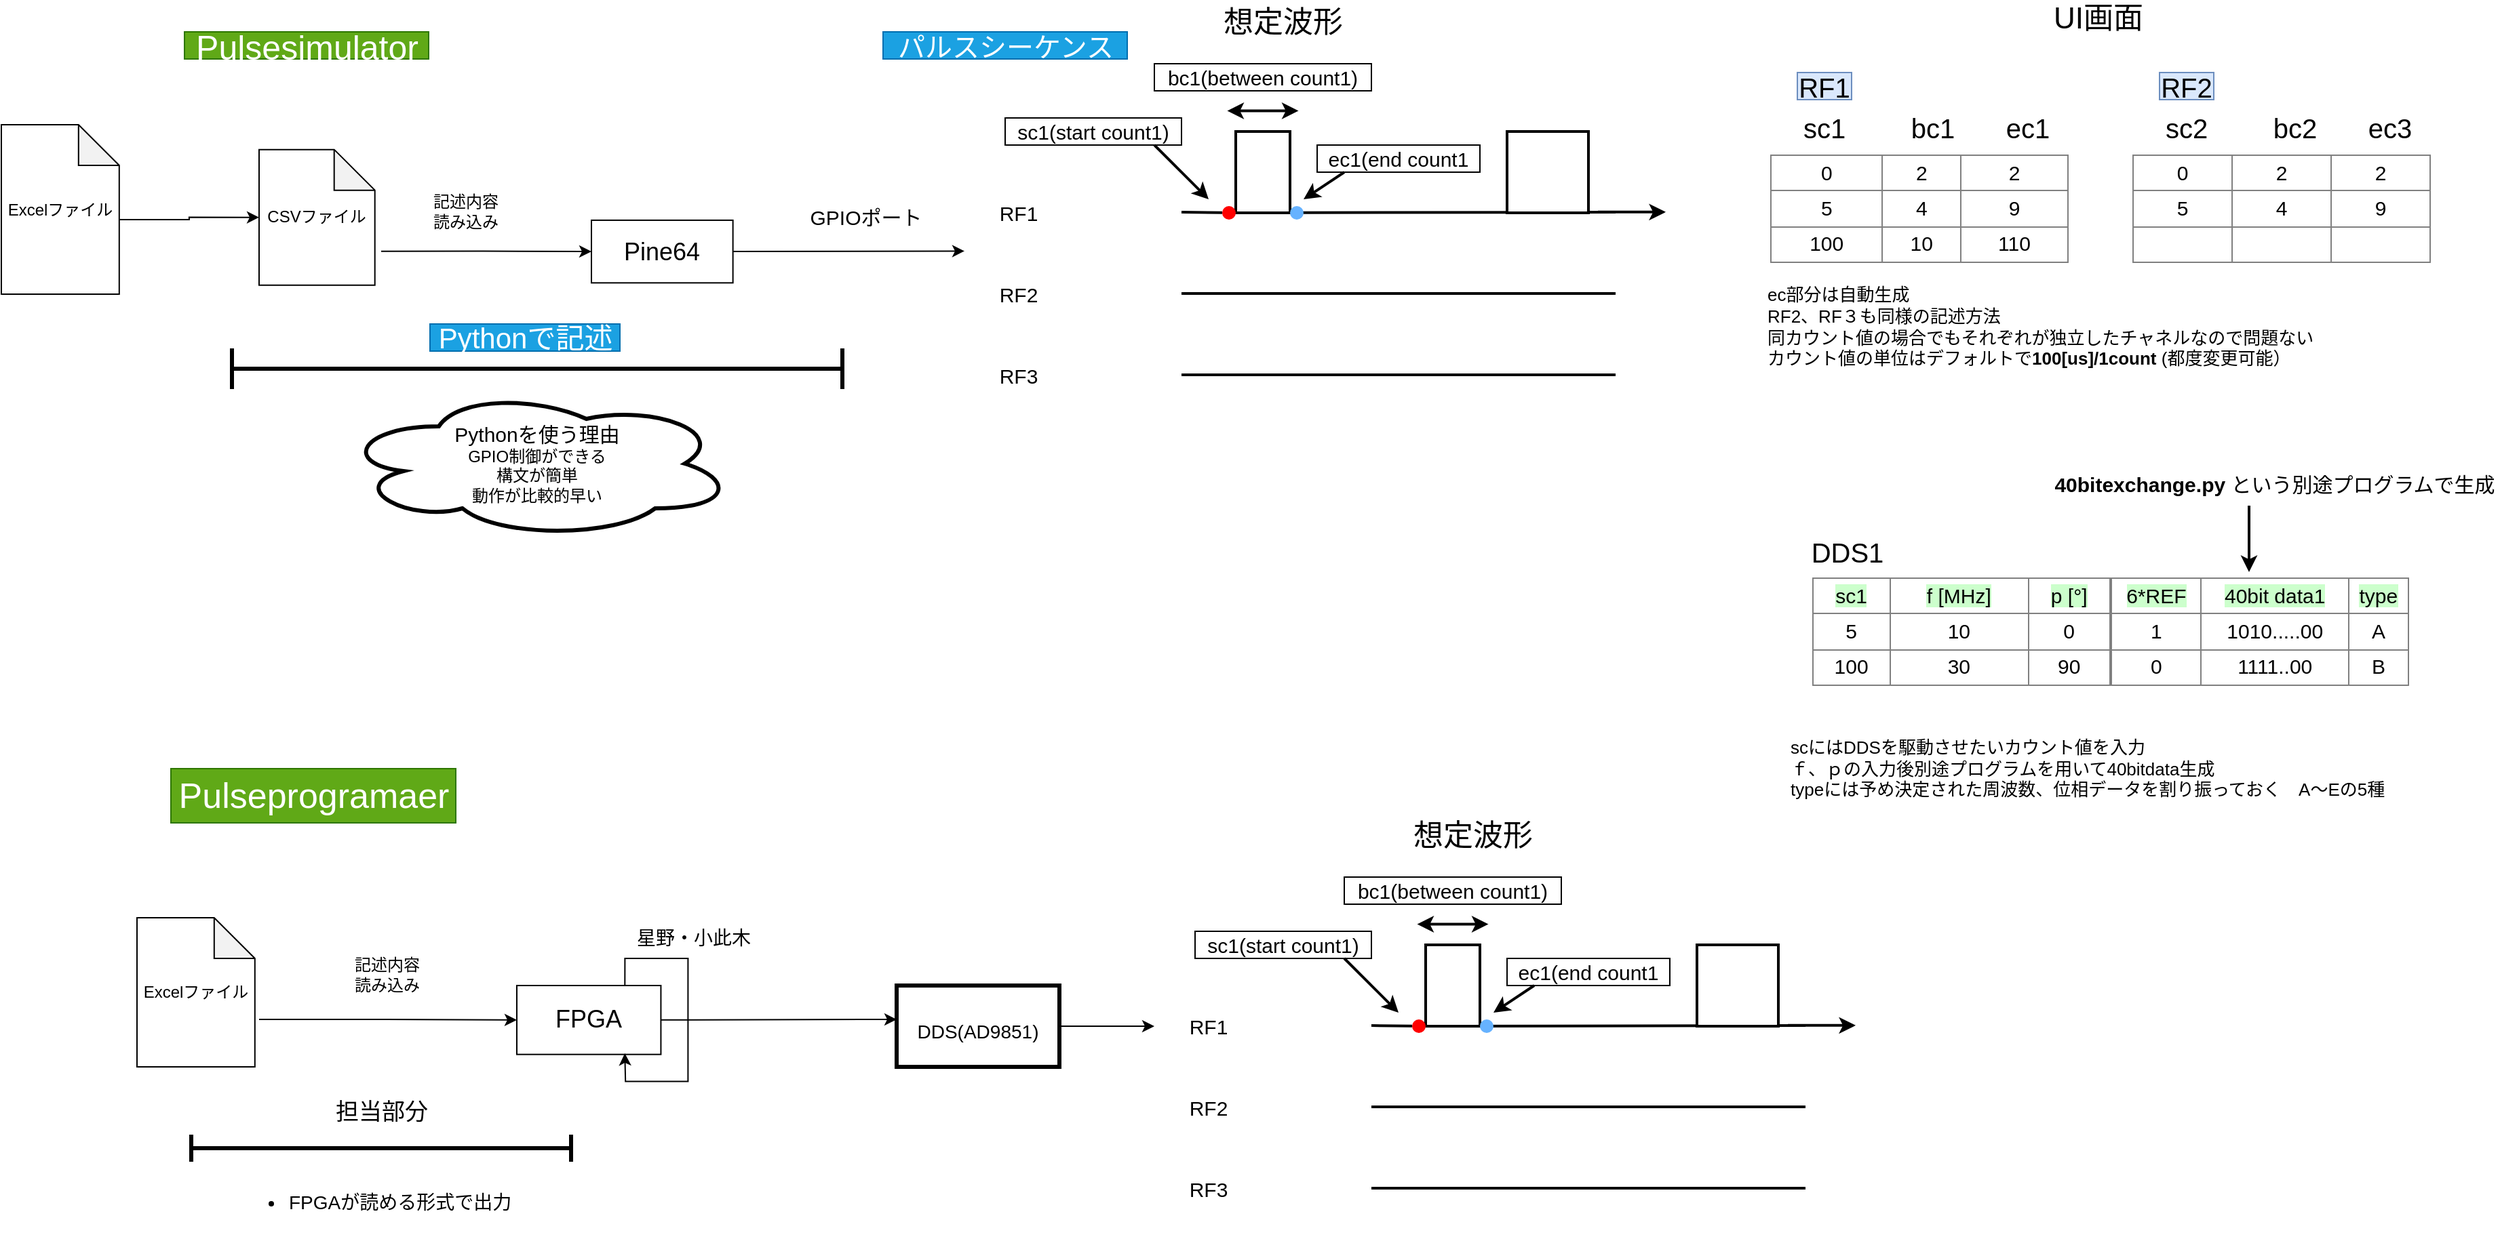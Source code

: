 <mxfile version="13.1.3">
    <diagram id="6hGFLwfOUW9BJ-s0fimq" name="Page-1">
        <mxGraphModel dx="1959" dy="562" grid="1" gridSize="10" guides="1" tooltips="1" connect="1" arrows="1" fold="1" page="1" pageScale="1" pageWidth="827" pageHeight="1169" math="0" shadow="0">
            <root>
                <mxCell id="0"/>
                <mxCell id="1" parent="0"/>
                <mxCell id="11" value="&lt;table border=&quot;1&quot; width=&quot;100%&quot; style=&quot;width: 100% ; height: 100% ; border-collapse: collapse&quot;&gt;&lt;tbody&gt;&lt;tr&gt;&lt;td align=&quot;center&quot;&gt;0&lt;/td&gt;&lt;td align=&quot;center&quot;&gt;2&lt;/td&gt;&lt;td align=&quot;center&quot;&gt;2&lt;/td&gt;&lt;/tr&gt;&lt;tr&gt;&lt;td align=&quot;center&quot;&gt;5&lt;/td&gt;&lt;td align=&quot;center&quot;&gt;4&lt;/td&gt;&lt;td align=&quot;center&quot;&gt;9&lt;/td&gt;&lt;/tr&gt;&lt;tr&gt;&lt;td align=&quot;center&quot;&gt;100&lt;/td&gt;&lt;td align=&quot;center&quot;&gt;10&lt;/td&gt;&lt;td align=&quot;center&quot;&gt;110&lt;/td&gt;&lt;/tr&gt;&lt;/tbody&gt;&lt;/table&gt;" style="text;html=1;strokeColor=none;fillColor=none;overflow=fill;fontSize=15;" vertex="1" parent="1">
                    <mxGeometry x="1164" y="116.5" width="220" height="80" as="geometry"/>
                </mxCell>
                <mxCell id="12" value="sc1" style="text;html=1;strokeColor=none;fillColor=none;align=center;verticalAlign=middle;whiteSpace=wrap;rounded=0;fontSize=20;" vertex="1" parent="1">
                    <mxGeometry x="1184" y="86.5" width="40" height="20" as="geometry"/>
                </mxCell>
                <mxCell id="13" value="bc1" style="text;html=1;strokeColor=none;fillColor=none;align=center;verticalAlign=middle;whiteSpace=wrap;rounded=0;fontSize=20;" vertex="1" parent="1">
                    <mxGeometry x="1264" y="86.5" width="40" height="20" as="geometry"/>
                </mxCell>
                <mxCell id="14" value="ec1" style="text;html=1;strokeColor=none;fillColor=none;align=center;verticalAlign=middle;whiteSpace=wrap;rounded=0;fontSize=20;" vertex="1" parent="1">
                    <mxGeometry x="1334" y="86.5" width="40" height="20" as="geometry"/>
                </mxCell>
                <mxCell id="15" value="RF1" style="text;html=1;strokeColor=#6c8ebf;fillColor=#dae8fc;align=center;verticalAlign=middle;whiteSpace=wrap;rounded=0;fontSize=20;" vertex="1" parent="1">
                    <mxGeometry x="1184" y="56.5" width="40" height="20" as="geometry"/>
                </mxCell>
                <mxCell id="16" value="ec部分は自動生成&lt;br style=&quot;font-size: 13px;&quot;&gt;RF2、RF３も同様の記述方法&lt;br style=&quot;font-size: 13px;&quot;&gt;&lt;div style=&quot;font-size: 13px;&quot;&gt;同カウント値の場合でもそれぞれが独立したチャネルなので問題ない&lt;br style=&quot;font-size: 13px;&quot;&gt;カウント値の単位はデフォルトで&lt;b style=&quot;font-size: 13px;&quot;&gt;100[us]/1count &lt;/b&gt;(都度変更可能）&lt;/div&gt;" style="text;html=1;strokeColor=none;fillColor=none;align=left;verticalAlign=middle;whiteSpace=wrap;rounded=0;fontSize=13;" vertex="1" parent="1">
                    <mxGeometry x="1160" y="213.5" width="418" height="60" as="geometry"/>
                </mxCell>
                <mxCell id="17" value="&lt;table border=&quot;1&quot; width=&quot;100%&quot; style=&quot;width: 100% ; height: 100% ; border-collapse: collapse&quot;&gt;&lt;tbody&gt;&lt;tr&gt;&lt;td align=&quot;center&quot;&gt;0&lt;/td&gt;&lt;td align=&quot;center&quot;&gt;2&lt;/td&gt;&lt;td align=&quot;center&quot;&gt;2&lt;/td&gt;&lt;/tr&gt;&lt;tr&gt;&lt;td align=&quot;center&quot;&gt;5&lt;/td&gt;&lt;td align=&quot;center&quot;&gt;4&lt;/td&gt;&lt;td align=&quot;center&quot;&gt;9&lt;/td&gt;&lt;/tr&gt;&lt;tr&gt;&lt;td align=&quot;center&quot;&gt;&lt;br&gt;&lt;/td&gt;&lt;td align=&quot;center&quot;&gt;&lt;br&gt;&lt;/td&gt;&lt;td align=&quot;center&quot;&gt;&lt;br&gt;&lt;/td&gt;&lt;/tr&gt;&lt;/tbody&gt;&lt;/table&gt;" style="text;html=1;strokeColor=none;fillColor=none;overflow=fill;fontSize=15;" vertex="1" parent="1">
                    <mxGeometry x="1431" y="116.5" width="220" height="80" as="geometry"/>
                </mxCell>
                <mxCell id="18" value="sc2" style="text;html=1;strokeColor=none;fillColor=none;align=center;verticalAlign=middle;whiteSpace=wrap;rounded=0;fontSize=20;" vertex="1" parent="1">
                    <mxGeometry x="1451" y="86.5" width="40" height="20" as="geometry"/>
                </mxCell>
                <mxCell id="19" value="bc2" style="text;html=1;strokeColor=none;fillColor=none;align=center;verticalAlign=middle;whiteSpace=wrap;rounded=0;fontSize=20;" vertex="1" parent="1">
                    <mxGeometry x="1531" y="86.5" width="40" height="20" as="geometry"/>
                </mxCell>
                <mxCell id="20" value="ec3" style="text;html=1;strokeColor=none;fillColor=none;align=center;verticalAlign=middle;whiteSpace=wrap;rounded=0;fontSize=20;" vertex="1" parent="1">
                    <mxGeometry x="1601" y="86.5" width="40" height="20" as="geometry"/>
                </mxCell>
                <mxCell id="21" value="RF2" style="text;html=1;strokeColor=#6c8ebf;fillColor=#dae8fc;align=center;verticalAlign=middle;whiteSpace=wrap;rounded=0;fontSize=20;" vertex="1" parent="1">
                    <mxGeometry x="1451" y="56.5" width="40" height="20" as="geometry"/>
                </mxCell>
                <mxCell id="22" value="UI画面" style="text;html=1;strokeColor=none;fillColor=none;align=center;verticalAlign=middle;whiteSpace=wrap;rounded=0;fontSize=22;" vertex="1" parent="1">
                    <mxGeometry x="1321" y="6.5" width="170" height="20" as="geometry"/>
                </mxCell>
                <mxCell id="23" value="" style="group" vertex="1" connectable="0" parent="1">
                    <mxGeometry x="1195" y="429" width="440" height="80" as="geometry"/>
                </mxCell>
                <mxCell id="24" value="&lt;table border=&quot;1&quot; width=&quot;100%&quot; style=&quot;width: 100% ; height: 100% ; border-collapse: collapse&quot;&gt;&lt;tbody&gt;&lt;tr&gt;&lt;td align=&quot;center&quot;&gt;&lt;span style=&quot;background-color: rgb(204 , 255 , 204)&quot;&gt;sc1&lt;/span&gt;&lt;/td&gt;&lt;td align=&quot;center&quot;&gt;&lt;span style=&quot;background-color: rgb(204 , 255 , 204)&quot;&gt;f [MHz]&lt;/span&gt;&lt;/td&gt;&lt;td align=&quot;center&quot;&gt;&lt;span style=&quot;background-color: rgb(204 , 255 , 204)&quot;&gt;p [°]&lt;/span&gt;&lt;/td&gt;&lt;/tr&gt;&lt;tr&gt;&lt;td align=&quot;center&quot;&gt;5&lt;/td&gt;&lt;td align=&quot;center&quot;&gt;10&lt;/td&gt;&lt;td align=&quot;center&quot;&gt;0&lt;/td&gt;&lt;/tr&gt;&lt;tr&gt;&lt;td align=&quot;center&quot;&gt;100&lt;/td&gt;&lt;td align=&quot;center&quot;&gt;30&lt;/td&gt;&lt;td align=&quot;center&quot;&gt;90&lt;/td&gt;&lt;/tr&gt;&lt;/tbody&gt;&lt;/table&gt;" style="text;html=1;strokeColor=none;fillColor=none;overflow=fill;fontSize=15;" vertex="1" parent="23">
                    <mxGeometry width="220" height="80" as="geometry"/>
                </mxCell>
                <mxCell id="25" value="&lt;table border=&quot;1&quot; width=&quot;100%&quot; style=&quot;width: 100% ; height: 100% ; border-collapse: collapse&quot;&gt;&lt;tbody&gt;&lt;tr&gt;&lt;td align=&quot;center&quot;&gt;&lt;span style=&quot;background-color: rgb(204 , 255 , 204)&quot;&gt;6*REF&lt;/span&gt;&lt;/td&gt;&lt;td align=&quot;center&quot;&gt;&lt;span style=&quot;background-color: rgb(204 , 255 , 204)&quot;&gt;40bit data1&lt;/span&gt;&lt;/td&gt;&lt;td align=&quot;center&quot;&gt;&lt;span style=&quot;background-color: rgb(204 , 255 , 204)&quot;&gt;type&lt;/span&gt;&lt;/td&gt;&lt;/tr&gt;&lt;tr&gt;&lt;td align=&quot;center&quot;&gt;1&lt;/td&gt;&lt;td align=&quot;center&quot;&gt;1010.....00&lt;/td&gt;&lt;td align=&quot;center&quot;&gt;A&lt;/td&gt;&lt;/tr&gt;&lt;tr&gt;&lt;td align=&quot;center&quot;&gt;0&lt;/td&gt;&lt;td align=&quot;center&quot;&gt;1111..00&lt;/td&gt;&lt;td align=&quot;center&quot;&gt;B&lt;/td&gt;&lt;/tr&gt;&lt;/tbody&gt;&lt;/table&gt;" style="text;html=1;strokeColor=none;fillColor=none;overflow=fill;fontSize=15;" vertex="1" parent="23">
                    <mxGeometry x="220" width="220" height="80" as="geometry"/>
                </mxCell>
                <mxCell id="26" value="DDS1" style="text;html=1;strokeColor=none;fillColor=none;align=center;verticalAlign=middle;whiteSpace=wrap;rounded=0;fontSize=20;" vertex="1" parent="1">
                    <mxGeometry x="1201" y="400" width="40" height="20" as="geometry"/>
                </mxCell>
                <mxCell id="27" value="" style="endArrow=classic;html=1;strokeColor=#000000;strokeWidth=2;fontSize=13;" edge="1" parent="1">
                    <mxGeometry width="50" height="50" relative="1" as="geometry">
                        <mxPoint x="1517" y="376" as="sourcePoint"/>
                        <mxPoint x="1517" y="425" as="targetPoint"/>
                    </mxGeometry>
                </mxCell>
                <mxCell id="28" value="&lt;b style=&quot;font-size: 15px;&quot;&gt;40bitexchange.py&lt;/b&gt; という別途プログラムで生成" style="text;html=1;strokeColor=none;fillColor=none;align=center;verticalAlign=middle;whiteSpace=wrap;rounded=0;fontSize=15;" vertex="1" parent="1">
                    <mxGeometry x="1371" y="350" width="330" height="20" as="geometry"/>
                </mxCell>
                <mxCell id="29" value="scにはDDSを駆動させたいカウント値を入力&lt;br style=&quot;font-size: 13px&quot;&gt;ｆ、ｐの入力後別途プログラムを用いて40bitdata生成&lt;br style=&quot;font-size: 13px&quot;&gt;&lt;div style=&quot;font-size: 13px&quot;&gt;typeには予め決定された周波数、位相データを割り振っておく　A～Eの5種&lt;/div&gt;" style="text;html=1;strokeColor=none;fillColor=none;align=left;verticalAlign=middle;whiteSpace=wrap;rounded=0;fontSize=13;" vertex="1" parent="1">
                    <mxGeometry x="1177" y="540" width="465" height="60" as="geometry"/>
                </mxCell>
                <mxCell id="52" value="" style="group" vertex="1" connectable="0" parent="1">
                    <mxGeometry x="20" y="120" width="550" height="100" as="geometry"/>
                </mxCell>
                <mxCell id="3" value="CSVファイル" style="shape=note;whiteSpace=wrap;html=1;backgroundOutline=1;darkOpacity=0.05;" vertex="1" parent="52">
                    <mxGeometry x="30" y="-6.67" width="85.348" height="100" as="geometry"/>
                </mxCell>
                <mxCell id="51" style="edgeStyle=orthogonalEdgeStyle;rounded=0;orthogonalLoop=1;jettySize=auto;html=1;exitX=1;exitY=0.5;exitDx=0;exitDy=0;" edge="1" parent="52" source="4">
                    <mxGeometry relative="1" as="geometry">
                        <mxPoint x="550" y="68.182" as="targetPoint"/>
                        <Array as="points">
                            <mxPoint x="550" y="68.182"/>
                        </Array>
                    </mxGeometry>
                </mxCell>
                <mxCell id="4" value="&lt;font style=&quot;font-size: 18px&quot;&gt;Pine64&lt;/font&gt;" style="rounded=0;whiteSpace=wrap;html=1;" vertex="1" parent="52">
                    <mxGeometry x="275" y="45.455" width="104.313" height="46.209" as="geometry"/>
                </mxCell>
                <mxCell id="8" style="edgeStyle=orthogonalEdgeStyle;rounded=0;orthogonalLoop=1;jettySize=auto;html=1;exitX=0;exitY=0;exitDx=90;exitDy=75;exitPerimeter=0;entryX=0;entryY=0.5;entryDx=0;entryDy=0;" edge="1" parent="52" source="3" target="4">
                    <mxGeometry relative="1" as="geometry"/>
                </mxCell>
                <mxCell id="6" value="&lt;font style=&quot;font-size: 15px&quot;&gt;GPIOポート&lt;/font&gt;" style="text;html=1;align=center;verticalAlign=middle;resizable=0;points=[];autosize=1;strokeWidth=4;" vertex="1" parent="52">
                    <mxGeometry x="426.724" y="33.333" width="100" height="20" as="geometry"/>
                </mxCell>
                <mxCell id="9" value="記述内容&lt;br&gt;読み込み" style="text;html=1;align=center;verticalAlign=middle;resizable=0;points=[];autosize=1;strokeWidth=3;" vertex="1" parent="52">
                    <mxGeometry x="151.724" y="24.167" width="60" height="30" as="geometry"/>
                </mxCell>
                <mxCell id="53" value="" style="group" vertex="1" connectable="0" parent="1">
                    <mxGeometry x="590" y="10" width="476" height="280" as="geometry"/>
                </mxCell>
                <mxCell id="30" value="" style="endArrow=classic;html=1;strokeColor=#000000;strokeWidth=2;fontSize=13;" edge="1" parent="53">
                    <mxGeometry width="50" height="50" relative="1" as="geometry">
                        <mxPoint x="447" y="149.43" as="sourcePoint"/>
                        <mxPoint x="497" y="149.43" as="targetPoint"/>
                        <Array as="points">
                            <mxPoint x="476" y="149.43"/>
                        </Array>
                    </mxGeometry>
                </mxCell>
                <mxCell id="32" value="" style="group" vertex="1" connectable="0" parent="53">
                    <mxGeometry width="460" height="280" as="geometry"/>
                </mxCell>
                <mxCell id="33" value="" style="endArrow=none;html=1;strokeWidth=2;" edge="1" parent="32" source="42">
                    <mxGeometry width="50" height="50" relative="1" as="geometry">
                        <mxPoint x="140" y="149.5" as="sourcePoint"/>
                        <mxPoint x="460" y="149.5" as="targetPoint"/>
                    </mxGeometry>
                </mxCell>
                <mxCell id="34" value="" style="endArrow=none;html=1;strokeWidth=2;" edge="1" parent="32">
                    <mxGeometry width="50" height="50" relative="1" as="geometry">
                        <mxPoint x="140" y="209.5" as="sourcePoint"/>
                        <mxPoint x="460" y="209.5" as="targetPoint"/>
                    </mxGeometry>
                </mxCell>
                <mxCell id="35" value="" style="endArrow=none;html=1;strokeWidth=2;" edge="1" parent="32">
                    <mxGeometry width="50" height="50" relative="1" as="geometry">
                        <mxPoint x="140" y="269.5" as="sourcePoint"/>
                        <mxPoint x="460" y="269.5" as="targetPoint"/>
                    </mxGeometry>
                </mxCell>
                <mxCell id="36" value="RF1" style="text;html=1;strokeColor=none;fillColor=none;align=center;verticalAlign=middle;whiteSpace=wrap;rounded=0;fontSize=15;" vertex="1" parent="32">
                    <mxGeometry y="140" width="40" height="20" as="geometry"/>
                </mxCell>
                <mxCell id="37" value="RF2" style="text;html=1;strokeColor=none;fillColor=none;align=center;verticalAlign=middle;whiteSpace=wrap;rounded=0;fontSize=15;" vertex="1" parent="32">
                    <mxGeometry y="200" width="40" height="20" as="geometry"/>
                </mxCell>
                <mxCell id="38" value="RF3" style="text;html=1;strokeColor=none;fillColor=none;align=center;verticalAlign=middle;whiteSpace=wrap;rounded=0;fontSize=15;" vertex="1" parent="32">
                    <mxGeometry y="260" width="40" height="20" as="geometry"/>
                </mxCell>
                <mxCell id="39" value="" style="rounded=0;whiteSpace=wrap;html=1;fontSize=15;strokeWidth=2;" vertex="1" parent="32">
                    <mxGeometry x="180" y="90" width="40" height="60" as="geometry"/>
                </mxCell>
                <mxCell id="40" value="" style="rounded=0;whiteSpace=wrap;html=1;fontSize=15;strokeWidth=2;" vertex="1" parent="32">
                    <mxGeometry x="380" y="90" width="60" height="60" as="geometry"/>
                </mxCell>
                <mxCell id="41" value="" style="endArrow=classic;html=1;strokeWidth=2;fontSize=15;strokeColor=#000000;" edge="1" parent="32">
                    <mxGeometry width="50" height="50" relative="1" as="geometry">
                        <mxPoint x="120" y="100" as="sourcePoint"/>
                        <mxPoint x="160" y="140" as="targetPoint"/>
                    </mxGeometry>
                </mxCell>
                <mxCell id="42" value="" style="ellipse;whiteSpace=wrap;html=1;aspect=fixed;strokeWidth=2;fontSize=15;fillColor=#FF0000;strokeColor=none;" vertex="1" parent="32">
                    <mxGeometry x="170" y="145" width="10" height="10" as="geometry"/>
                </mxCell>
                <mxCell id="43" value="" style="endArrow=none;html=1;strokeWidth=2;" edge="1" parent="32" target="42">
                    <mxGeometry width="50" height="50" relative="1" as="geometry">
                        <mxPoint x="140" y="149.5" as="sourcePoint"/>
                        <mxPoint x="460" y="149.5" as="targetPoint"/>
                    </mxGeometry>
                </mxCell>
                <mxCell id="44" value="sc1(start count1)" style="text;html=1;strokeColor=#000000;fillColor=none;align=center;verticalAlign=middle;whiteSpace=wrap;rounded=0;fontSize=15;" vertex="1" parent="32">
                    <mxGeometry x="10" y="80" width="130" height="20" as="geometry"/>
                </mxCell>
                <mxCell id="45" value="" style="endArrow=classic;startArrow=classic;html=1;strokeWidth=2;fontSize=15;" edge="1" parent="32">
                    <mxGeometry width="50" height="50" relative="1" as="geometry">
                        <mxPoint x="173.75" y="74.76" as="sourcePoint"/>
                        <mxPoint x="226.25" y="74.76" as="targetPoint"/>
                        <Array as="points">
                            <mxPoint x="206.25" y="74.76"/>
                        </Array>
                    </mxGeometry>
                </mxCell>
                <mxCell id="46" value="bc1(between count1)" style="text;html=1;strokeColor=#000000;fillColor=none;align=center;verticalAlign=middle;whiteSpace=wrap;rounded=0;fontSize=15;" vertex="1" parent="32">
                    <mxGeometry x="120" y="40" width="160" height="20" as="geometry"/>
                </mxCell>
                <mxCell id="47" value="" style="ellipse;whiteSpace=wrap;html=1;aspect=fixed;strokeWidth=2;fontSize=15;fillColor=#66B2FF;strokeColor=none;" vertex="1" parent="32">
                    <mxGeometry x="220" y="145" width="10" height="10" as="geometry"/>
                </mxCell>
                <mxCell id="48" value="" style="endArrow=classic;html=1;strokeWidth=2;fontSize=15;strokeColor=#000000;" edge="1" parent="32">
                    <mxGeometry width="50" height="50" relative="1" as="geometry">
                        <mxPoint x="260" y="120" as="sourcePoint"/>
                        <mxPoint x="230" y="140" as="targetPoint"/>
                    </mxGeometry>
                </mxCell>
                <mxCell id="49" value="ec1(end count1" style="text;html=1;strokeColor=#000000;fillColor=none;align=center;verticalAlign=middle;whiteSpace=wrap;rounded=0;fontSize=15;" vertex="1" parent="32">
                    <mxGeometry x="240" y="100" width="120" height="20" as="geometry"/>
                </mxCell>
                <mxCell id="50" value="想定波形" style="text;html=1;strokeColor=none;fillColor=none;align=center;verticalAlign=middle;whiteSpace=wrap;rounded=0;fontSize=22;" vertex="1" parent="32">
                    <mxGeometry x="130" width="170" height="20" as="geometry"/>
                </mxCell>
                <mxCell id="57" value="" style="shape=crossbar;whiteSpace=wrap;html=1;rounded=1;strokeWidth=3;" vertex="1" parent="1">
                    <mxGeometry x="30" y="260" width="450" height="30" as="geometry"/>
                </mxCell>
                <mxCell id="58" value="&lt;font style=&quot;font-size: 21px&quot;&gt;Pythonで記述&lt;/font&gt;" style="text;html=1;align=center;verticalAlign=middle;resizable=0;points=[];autosize=1;fillColor=#1ba1e2;strokeColor=#006EAF;fontColor=#ffffff;" vertex="1" parent="1">
                    <mxGeometry x="176" y="242" width="140" height="20" as="geometry"/>
                </mxCell>
                <mxCell id="59" value="&lt;font style=&quot;font-size: 15px&quot;&gt;Pythonを使う理由&lt;/font&gt;&lt;br&gt;GPIO制御ができる&lt;br&gt;構文が簡単&lt;br&gt;動作が比較的早い" style="ellipse;shape=cloud;whiteSpace=wrap;html=1;strokeWidth=3;" vertex="1" parent="1">
                    <mxGeometry x="110" y="290" width="290" height="110" as="geometry"/>
                </mxCell>
                <mxCell id="60" value="" style="group" vertex="1" connectable="0" parent="1">
                    <mxGeometry x="-40" y="680" width="560" height="110" as="geometry"/>
                </mxCell>
                <mxCell id="61" value="Excelファイル" style="shape=note;whiteSpace=wrap;html=1;backgroundOutline=1;darkOpacity=0.05;" vertex="1" parent="60">
                    <mxGeometry width="86.9" height="110" as="geometry"/>
                </mxCell>
                <mxCell id="62" style="edgeStyle=orthogonalEdgeStyle;rounded=0;orthogonalLoop=1;jettySize=auto;html=1;exitX=1;exitY=0.5;exitDx=0;exitDy=0;" edge="1" parent="60" source="63">
                    <mxGeometry relative="1" as="geometry">
                        <mxPoint x="560" y="75" as="targetPoint"/>
                        <Array as="points">
                            <mxPoint x="560" y="75"/>
                        </Array>
                    </mxGeometry>
                </mxCell>
                <mxCell id="63" value="&lt;span style=&quot;font-size: 18px&quot;&gt;FPGA&lt;/span&gt;" style="rounded=0;whiteSpace=wrap;html=1;" vertex="1" parent="60">
                    <mxGeometry x="280" y="50" width="106.21" height="50.83" as="geometry"/>
                </mxCell>
                <mxCell id="64" style="edgeStyle=orthogonalEdgeStyle;rounded=0;orthogonalLoop=1;jettySize=auto;html=1;exitX=0;exitY=0;exitDx=90;exitDy=75;exitPerimeter=0;entryX=0;entryY=0.5;entryDx=0;entryDy=0;" edge="1" parent="60" source="61" target="63">
                    <mxGeometry relative="1" as="geometry"/>
                </mxCell>
                <mxCell id="66" value="記述内容&lt;br&gt;読み込み" style="text;html=1;align=center;verticalAlign=middle;resizable=0;points=[];autosize=1;strokeWidth=3;" vertex="1" parent="60">
                    <mxGeometry x="154.483" y="26.583" width="60" height="30" as="geometry"/>
                </mxCell>
                <mxCell id="104" value="星野・小此木" style="text;html=1;align=center;verticalAlign=middle;resizable=0;points=[];autosize=1;fontSize=14;" vertex="1" parent="60">
                    <mxGeometry x="360" y="5" width="100" height="20" as="geometry"/>
                </mxCell>
                <mxCell id="70" value="" style="group" vertex="1" connectable="0" parent="1">
                    <mxGeometry x="730" y="610" width="476" height="280" as="geometry"/>
                </mxCell>
                <mxCell id="71" value="" style="endArrow=classic;html=1;strokeColor=#000000;strokeWidth=2;fontSize=13;" edge="1" parent="70">
                    <mxGeometry width="50" height="50" relative="1" as="geometry">
                        <mxPoint x="447" y="149.43" as="sourcePoint"/>
                        <mxPoint x="497" y="149.43" as="targetPoint"/>
                        <Array as="points">
                            <mxPoint x="476" y="149.43"/>
                        </Array>
                    </mxGeometry>
                </mxCell>
                <mxCell id="72" value="" style="group" vertex="1" connectable="0" parent="70">
                    <mxGeometry width="460" height="280" as="geometry"/>
                </mxCell>
                <mxCell id="73" value="" style="endArrow=none;html=1;strokeWidth=2;" edge="1" parent="72" source="82">
                    <mxGeometry width="50" height="50" relative="1" as="geometry">
                        <mxPoint x="140" y="149.5" as="sourcePoint"/>
                        <mxPoint x="460" y="149.5" as="targetPoint"/>
                    </mxGeometry>
                </mxCell>
                <mxCell id="74" value="" style="endArrow=none;html=1;strokeWidth=2;" edge="1" parent="72">
                    <mxGeometry width="50" height="50" relative="1" as="geometry">
                        <mxPoint x="140" y="209.5" as="sourcePoint"/>
                        <mxPoint x="460" y="209.5" as="targetPoint"/>
                    </mxGeometry>
                </mxCell>
                <mxCell id="75" value="" style="endArrow=none;html=1;strokeWidth=2;" edge="1" parent="72">
                    <mxGeometry width="50" height="50" relative="1" as="geometry">
                        <mxPoint x="140" y="269.5" as="sourcePoint"/>
                        <mxPoint x="460" y="269.5" as="targetPoint"/>
                    </mxGeometry>
                </mxCell>
                <mxCell id="76" value="RF1" style="text;html=1;strokeColor=none;fillColor=none;align=center;verticalAlign=middle;whiteSpace=wrap;rounded=0;fontSize=15;" vertex="1" parent="72">
                    <mxGeometry y="140" width="40" height="20" as="geometry"/>
                </mxCell>
                <mxCell id="77" value="RF2" style="text;html=1;strokeColor=none;fillColor=none;align=center;verticalAlign=middle;whiteSpace=wrap;rounded=0;fontSize=15;" vertex="1" parent="72">
                    <mxGeometry y="200" width="40" height="20" as="geometry"/>
                </mxCell>
                <mxCell id="78" value="RF3" style="text;html=1;strokeColor=none;fillColor=none;align=center;verticalAlign=middle;whiteSpace=wrap;rounded=0;fontSize=15;" vertex="1" parent="72">
                    <mxGeometry y="260" width="40" height="20" as="geometry"/>
                </mxCell>
                <mxCell id="79" value="" style="rounded=0;whiteSpace=wrap;html=1;fontSize=15;strokeWidth=2;" vertex="1" parent="72">
                    <mxGeometry x="180" y="90" width="40" height="60" as="geometry"/>
                </mxCell>
                <mxCell id="80" value="" style="rounded=0;whiteSpace=wrap;html=1;fontSize=15;strokeWidth=2;" vertex="1" parent="72">
                    <mxGeometry x="380" y="90" width="60" height="60" as="geometry"/>
                </mxCell>
                <mxCell id="81" value="" style="endArrow=classic;html=1;strokeWidth=2;fontSize=15;strokeColor=#000000;" edge="1" parent="72">
                    <mxGeometry width="50" height="50" relative="1" as="geometry">
                        <mxPoint x="120" y="100" as="sourcePoint"/>
                        <mxPoint x="160" y="140" as="targetPoint"/>
                    </mxGeometry>
                </mxCell>
                <mxCell id="82" value="" style="ellipse;whiteSpace=wrap;html=1;aspect=fixed;strokeWidth=2;fontSize=15;fillColor=#FF0000;strokeColor=none;" vertex="1" parent="72">
                    <mxGeometry x="170" y="145" width="10" height="10" as="geometry"/>
                </mxCell>
                <mxCell id="83" value="" style="endArrow=none;html=1;strokeWidth=2;" edge="1" parent="72" target="82">
                    <mxGeometry width="50" height="50" relative="1" as="geometry">
                        <mxPoint x="140" y="149.5" as="sourcePoint"/>
                        <mxPoint x="460" y="149.5" as="targetPoint"/>
                    </mxGeometry>
                </mxCell>
                <mxCell id="84" value="sc1(start count1)" style="text;html=1;strokeColor=#000000;fillColor=none;align=center;verticalAlign=middle;whiteSpace=wrap;rounded=0;fontSize=15;" vertex="1" parent="72">
                    <mxGeometry x="10" y="80" width="130" height="20" as="geometry"/>
                </mxCell>
                <mxCell id="85" value="" style="endArrow=classic;startArrow=classic;html=1;strokeWidth=2;fontSize=15;" edge="1" parent="72">
                    <mxGeometry width="50" height="50" relative="1" as="geometry">
                        <mxPoint x="173.75" y="74.76" as="sourcePoint"/>
                        <mxPoint x="226.25" y="74.76" as="targetPoint"/>
                        <Array as="points">
                            <mxPoint x="206.25" y="74.76"/>
                        </Array>
                    </mxGeometry>
                </mxCell>
                <mxCell id="86" value="bc1(between count1)" style="text;html=1;strokeColor=#000000;fillColor=none;align=center;verticalAlign=middle;whiteSpace=wrap;rounded=0;fontSize=15;" vertex="1" parent="72">
                    <mxGeometry x="120" y="40" width="160" height="20" as="geometry"/>
                </mxCell>
                <mxCell id="87" value="" style="ellipse;whiteSpace=wrap;html=1;aspect=fixed;strokeWidth=2;fontSize=15;fillColor=#66B2FF;strokeColor=none;" vertex="1" parent="72">
                    <mxGeometry x="220" y="145" width="10" height="10" as="geometry"/>
                </mxCell>
                <mxCell id="88" value="" style="endArrow=classic;html=1;strokeWidth=2;fontSize=15;strokeColor=#000000;" edge="1" parent="72">
                    <mxGeometry width="50" height="50" relative="1" as="geometry">
                        <mxPoint x="260" y="120" as="sourcePoint"/>
                        <mxPoint x="230" y="140" as="targetPoint"/>
                    </mxGeometry>
                </mxCell>
                <mxCell id="89" value="ec1(end count1" style="text;html=1;strokeColor=#000000;fillColor=none;align=center;verticalAlign=middle;whiteSpace=wrap;rounded=0;fontSize=15;" vertex="1" parent="72">
                    <mxGeometry x="240" y="100" width="120" height="20" as="geometry"/>
                </mxCell>
                <mxCell id="90" value="想定波形" style="text;html=1;strokeColor=none;fillColor=none;align=center;verticalAlign=middle;whiteSpace=wrap;rounded=0;fontSize=22;" vertex="1" parent="72">
                    <mxGeometry x="130" width="170" height="20" as="geometry"/>
                </mxCell>
                <mxCell id="91" value="&lt;font style=&quot;font-size: 25px&quot;&gt;Pulsesimulator&lt;/font&gt;" style="text;html=1;align=center;verticalAlign=middle;resizable=0;points=[];autosize=1;fillColor=#60a917;strokeColor=#2D7600;fontColor=#ffffff;" vertex="1" parent="1">
                    <mxGeometry x="-5" y="26.5" width="180" height="20" as="geometry"/>
                </mxCell>
                <mxCell id="92" value="&lt;font style=&quot;font-size: 26px;&quot;&gt;Pulseprogramaer&lt;/font&gt;&lt;br style=&quot;font-size: 26px;&quot;&gt;" style="text;html=1;align=center;verticalAlign=middle;resizable=0;points=[];autosize=1;fillColor=#60a917;strokeColor=#2D7600;fontColor=#ffffff;fontSize=26;" vertex="1" parent="1">
                    <mxGeometry x="-15" y="570" width="210" height="40" as="geometry"/>
                </mxCell>
                <mxCell id="94" style="edgeStyle=orthogonalEdgeStyle;rounded=0;orthogonalLoop=1;jettySize=auto;html=1;exitX=0;exitY=0;exitDx=86.9;exitDy=70;exitPerimeter=0;entryX=0;entryY=0.5;entryDx=0;entryDy=0;entryPerimeter=0;fontSize=26;" edge="1" parent="1" source="93" target="3">
                    <mxGeometry relative="1" as="geometry"/>
                </mxCell>
                <mxCell id="93" value="Excelファイル" style="shape=note;whiteSpace=wrap;html=1;backgroundOutline=1;darkOpacity=0.05;" vertex="1" parent="1">
                    <mxGeometry x="-140" y="95" width="86.9" height="125" as="geometry"/>
                </mxCell>
                <mxCell id="97" style="edgeStyle=orthogonalEdgeStyle;rounded=0;orthogonalLoop=1;jettySize=auto;html=1;exitX=1;exitY=0.5;exitDx=0;exitDy=0;fontSize=26;" edge="1" parent="1" source="96">
                    <mxGeometry relative="1" as="geometry">
                        <mxPoint x="710" y="760" as="targetPoint"/>
                    </mxGeometry>
                </mxCell>
                <mxCell id="96" value="&lt;font style=&quot;font-size: 14px&quot;&gt;DDS(AD9851)&lt;/font&gt;" style="rounded=0;whiteSpace=wrap;html=1;strokeWidth=3;fontSize=26;spacing=1;" vertex="1" parent="1">
                    <mxGeometry x="520" y="730" width="120" height="60" as="geometry"/>
                </mxCell>
                <mxCell id="98" value="" style="shape=crossbar;whiteSpace=wrap;html=1;rounded=1;strokeWidth=3;fontSize=26;" vertex="1" parent="1">
                    <mxGeometry y="840" width="280" height="20" as="geometry"/>
                </mxCell>
                <mxCell id="99" value="&lt;font style=&quot;font-size: 17px&quot;&gt;担当部分&lt;/font&gt;" style="text;html=1;align=center;verticalAlign=middle;resizable=0;points=[];autosize=1;fontSize=26;" vertex="1" parent="1">
                    <mxGeometry x="100" y="800" width="80" height="40" as="geometry"/>
                </mxCell>
                <mxCell id="100" value="&lt;ul style=&quot;font-size: 14px&quot;&gt;&lt;li style=&quot;font-size: 14px&quot;&gt;FPGAが読める形式で出力&lt;/li&gt;&lt;/ul&gt;" style="text;strokeColor=none;fillColor=none;html=1;whiteSpace=wrap;verticalAlign=middle;overflow=hidden;fontSize=14;" vertex="1" parent="1">
                    <mxGeometry x="30" y="850" width="220" height="80" as="geometry"/>
                </mxCell>
                <mxCell id="101" value="&lt;font style=&quot;font-size: 20px&quot;&gt;パルスシーケンス&lt;/font&gt;" style="text;html=1;align=center;verticalAlign=middle;resizable=0;points=[];autosize=1;fontSize=14;fillColor=#1ba1e2;strokeColor=#006EAF;fontColor=#ffffff;" vertex="1" parent="1">
                    <mxGeometry x="510" y="26.5" width="180" height="20" as="geometry"/>
                </mxCell>
                <mxCell id="103" style="edgeStyle=orthogonalEdgeStyle;rounded=0;orthogonalLoop=1;jettySize=auto;html=1;exitX=0.75;exitY=0;exitDx=0;exitDy=0;fontSize=14;" edge="1" parent="1" source="63">
                    <mxGeometry relative="1" as="geometry">
                        <mxPoint x="319.621" y="780" as="targetPoint"/>
                    </mxGeometry>
                </mxCell>
            </root>
        </mxGraphModel>
    </diagram>
</mxfile>